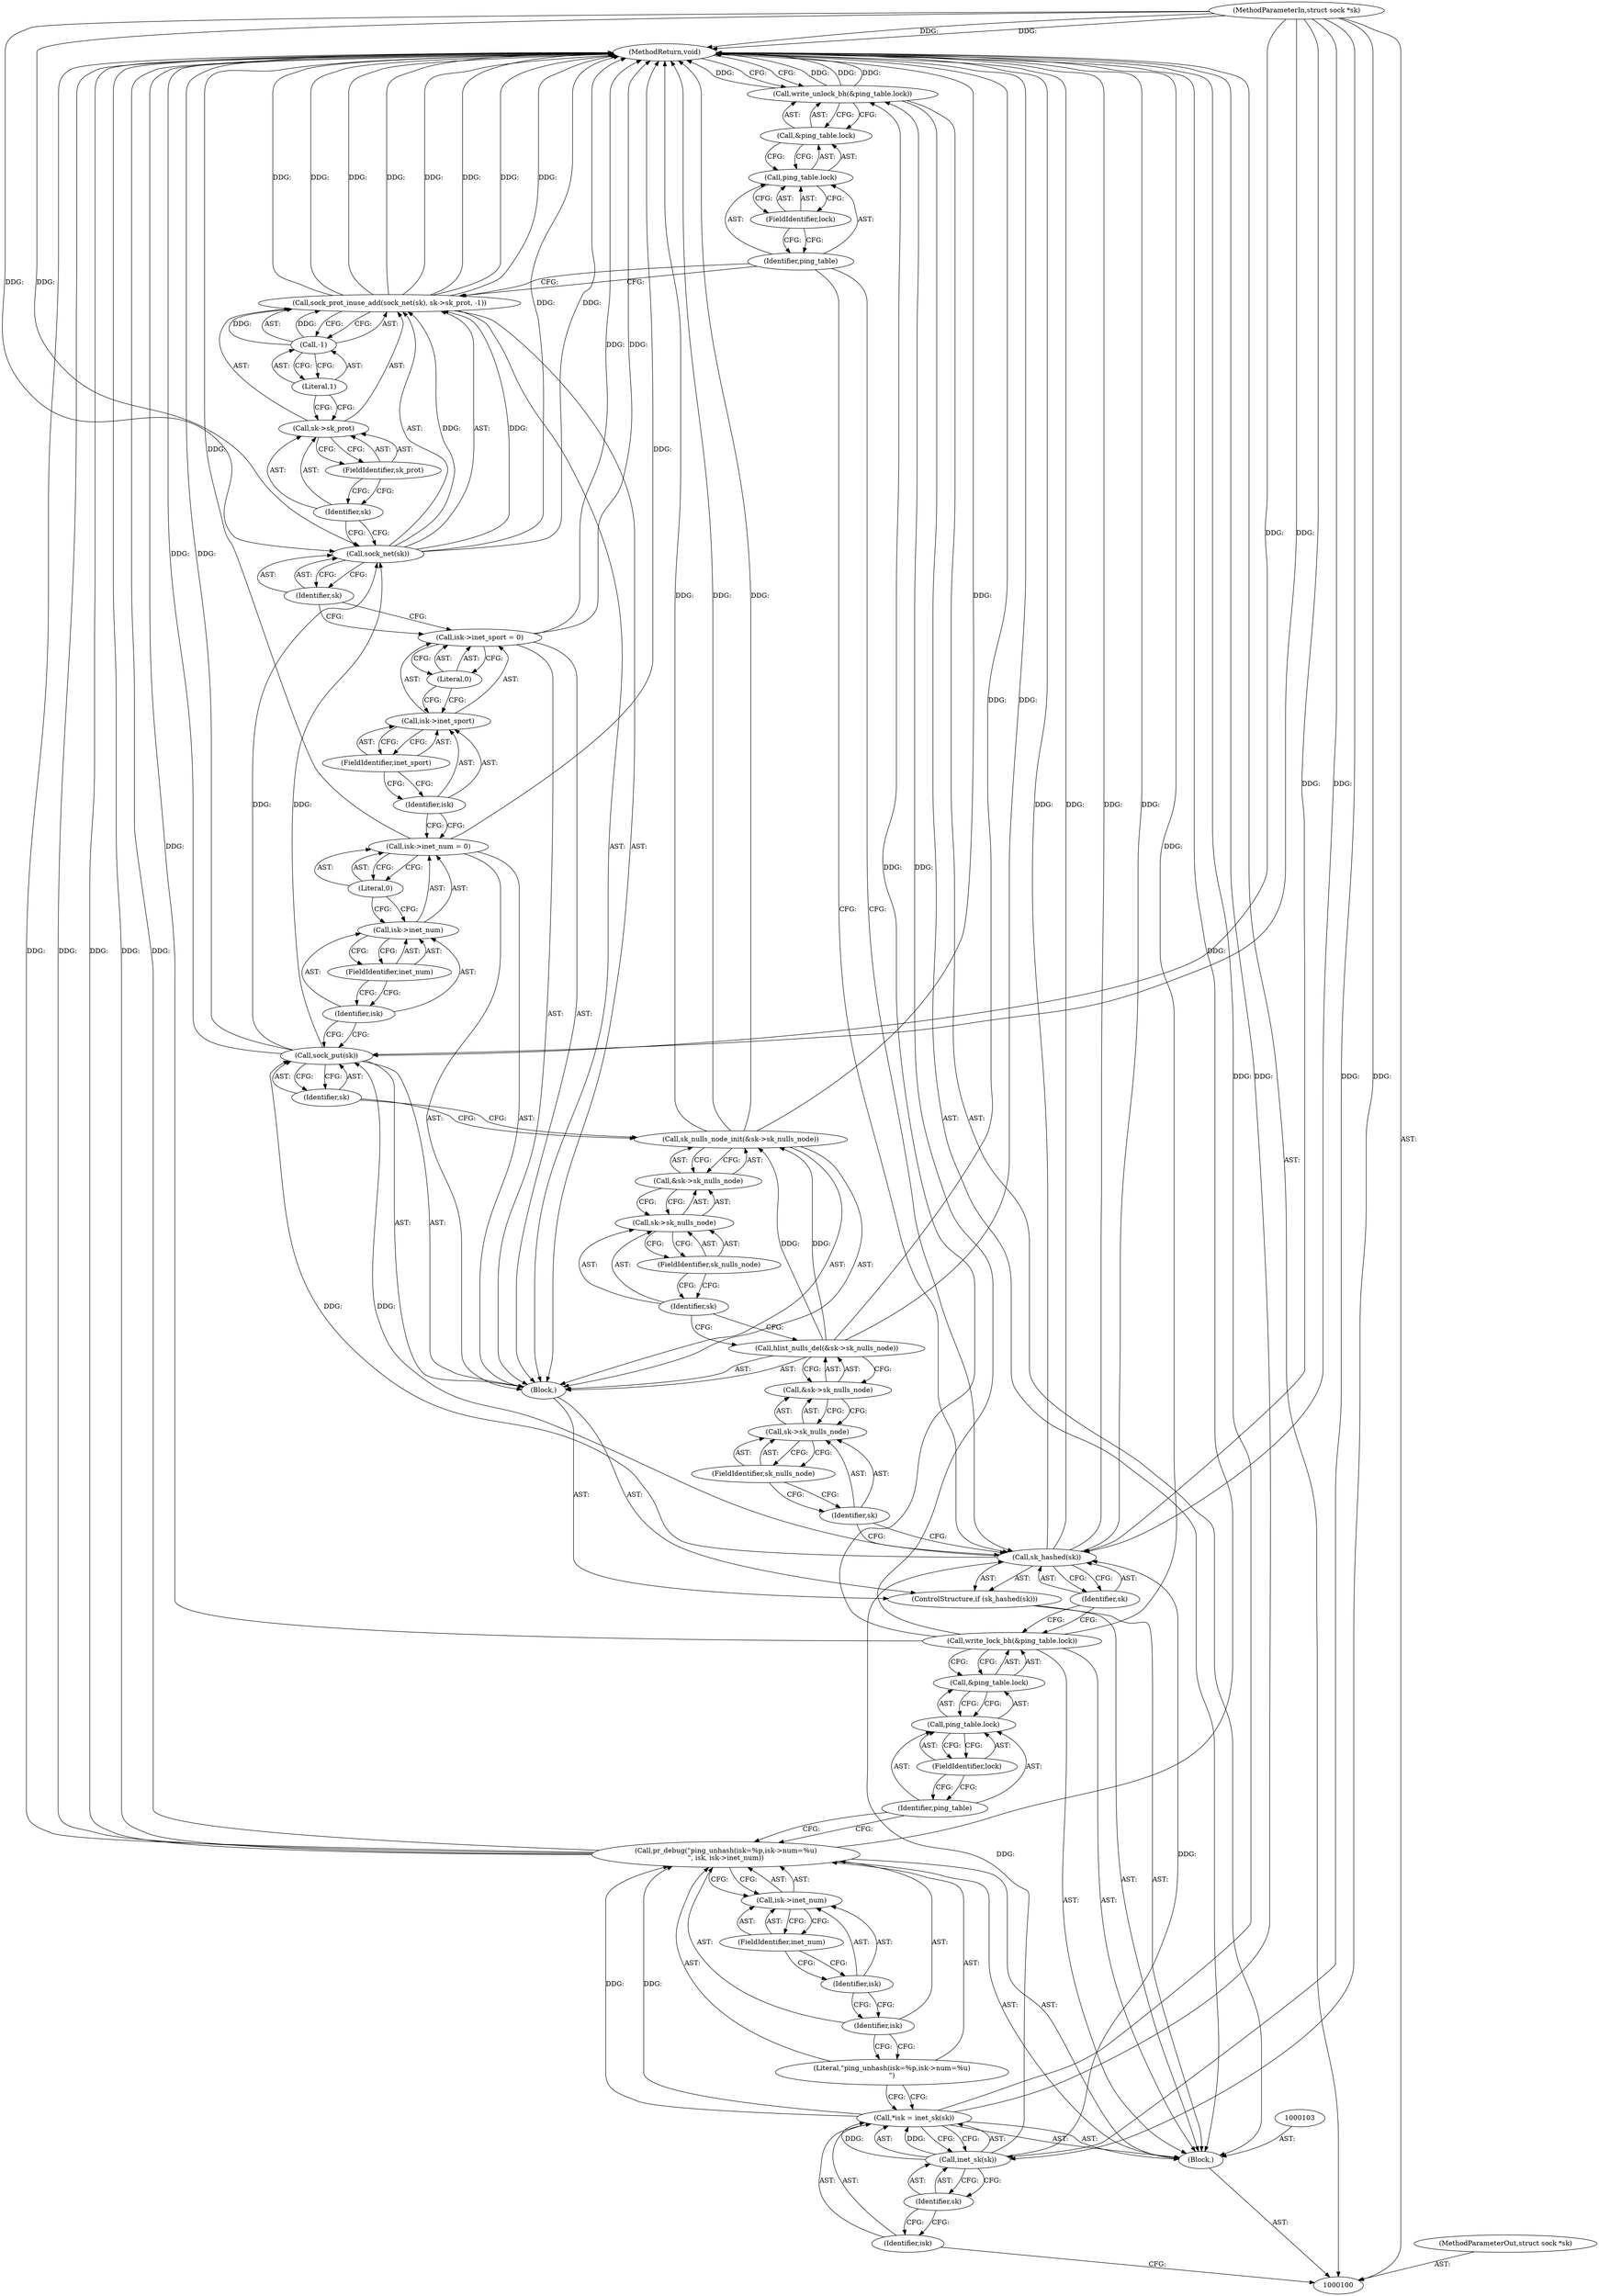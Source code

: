 digraph "0_linux_43a6684519ab0a6c52024b5e25322476cabad893" {
"1000158" [label="(MethodReturn,void)"];
"1000101" [label="(MethodParameterIn,struct sock *sk)"];
"1000233" [label="(MethodParameterOut,struct sock *sk)"];
"1000134" [label="(Identifier,sk)"];
"1000133" [label="(Call,sock_put(sk))"];
"1000139" [label="(Literal,0)"];
"1000135" [label="(Call,isk->inet_num = 0)"];
"1000136" [label="(Call,isk->inet_num)"];
"1000137" [label="(Identifier,isk)"];
"1000138" [label="(FieldIdentifier,inet_num)"];
"1000144" [label="(Literal,0)"];
"1000140" [label="(Call,isk->inet_sport = 0)"];
"1000141" [label="(Call,isk->inet_sport)"];
"1000142" [label="(Identifier,isk)"];
"1000143" [label="(FieldIdentifier,inet_sport)"];
"1000146" [label="(Call,sock_net(sk))"];
"1000145" [label="(Call,sock_prot_inuse_add(sock_net(sk), sk->sk_prot, -1))"];
"1000147" [label="(Identifier,sk)"];
"1000148" [label="(Call,sk->sk_prot)"];
"1000149" [label="(Identifier,sk)"];
"1000150" [label="(FieldIdentifier,sk_prot)"];
"1000151" [label="(Call,-1)"];
"1000152" [label="(Literal,1)"];
"1000153" [label="(Call,write_unlock_bh(&ping_table.lock))"];
"1000154" [label="(Call,&ping_table.lock)"];
"1000155" [label="(Call,ping_table.lock)"];
"1000156" [label="(Identifier,ping_table)"];
"1000157" [label="(FieldIdentifier,lock)"];
"1000102" [label="(Block,)"];
"1000104" [label="(Call,*isk = inet_sk(sk))"];
"1000105" [label="(Identifier,isk)"];
"1000106" [label="(Call,inet_sk(sk))"];
"1000107" [label="(Identifier,sk)"];
"1000109" [label="(Literal,\"ping_unhash(isk=%p,isk->num=%u)\n\")"];
"1000108" [label="(Call,pr_debug(\"ping_unhash(isk=%p,isk->num=%u)\n\", isk, isk->inet_num))"];
"1000110" [label="(Identifier,isk)"];
"1000111" [label="(Call,isk->inet_num)"];
"1000112" [label="(Identifier,isk)"];
"1000113" [label="(FieldIdentifier,inet_num)"];
"1000114" [label="(Call,write_lock_bh(&ping_table.lock))"];
"1000115" [label="(Call,&ping_table.lock)"];
"1000116" [label="(Call,ping_table.lock)"];
"1000117" [label="(Identifier,ping_table)"];
"1000118" [label="(FieldIdentifier,lock)"];
"1000121" [label="(Identifier,sk)"];
"1000119" [label="(ControlStructure,if (sk_hashed(sk)))"];
"1000122" [label="(Block,)"];
"1000120" [label="(Call,sk_hashed(sk))"];
"1000124" [label="(Call,&sk->sk_nulls_node)"];
"1000125" [label="(Call,sk->sk_nulls_node)"];
"1000126" [label="(Identifier,sk)"];
"1000127" [label="(FieldIdentifier,sk_nulls_node)"];
"1000123" [label="(Call,hlist_nulls_del(&sk->sk_nulls_node))"];
"1000129" [label="(Call,&sk->sk_nulls_node)"];
"1000130" [label="(Call,sk->sk_nulls_node)"];
"1000131" [label="(Identifier,sk)"];
"1000132" [label="(FieldIdentifier,sk_nulls_node)"];
"1000128" [label="(Call,sk_nulls_node_init(&sk->sk_nulls_node))"];
"1000158" -> "1000100"  [label="AST: "];
"1000158" -> "1000153"  [label="CFG: "];
"1000108" -> "1000158"  [label="DDG: "];
"1000108" -> "1000158"  [label="DDG: "];
"1000108" -> "1000158"  [label="DDG: "];
"1000145" -> "1000158"  [label="DDG: "];
"1000145" -> "1000158"  [label="DDG: "];
"1000145" -> "1000158"  [label="DDG: "];
"1000145" -> "1000158"  [label="DDG: "];
"1000114" -> "1000158"  [label="DDG: "];
"1000128" -> "1000158"  [label="DDG: "];
"1000128" -> "1000158"  [label="DDG: "];
"1000120" -> "1000158"  [label="DDG: "];
"1000120" -> "1000158"  [label="DDG: "];
"1000153" -> "1000158"  [label="DDG: "];
"1000153" -> "1000158"  [label="DDG: "];
"1000133" -> "1000158"  [label="DDG: "];
"1000104" -> "1000158"  [label="DDG: "];
"1000123" -> "1000158"  [label="DDG: "];
"1000140" -> "1000158"  [label="DDG: "];
"1000101" -> "1000158"  [label="DDG: "];
"1000135" -> "1000158"  [label="DDG: "];
"1000146" -> "1000158"  [label="DDG: "];
"1000101" -> "1000100"  [label="AST: "];
"1000101" -> "1000158"  [label="DDG: "];
"1000101" -> "1000106"  [label="DDG: "];
"1000101" -> "1000120"  [label="DDG: "];
"1000101" -> "1000133"  [label="DDG: "];
"1000101" -> "1000146"  [label="DDG: "];
"1000233" -> "1000100"  [label="AST: "];
"1000134" -> "1000133"  [label="AST: "];
"1000134" -> "1000128"  [label="CFG: "];
"1000133" -> "1000134"  [label="CFG: "];
"1000133" -> "1000122"  [label="AST: "];
"1000133" -> "1000134"  [label="CFG: "];
"1000134" -> "1000133"  [label="AST: "];
"1000137" -> "1000133"  [label="CFG: "];
"1000133" -> "1000158"  [label="DDG: "];
"1000120" -> "1000133"  [label="DDG: "];
"1000101" -> "1000133"  [label="DDG: "];
"1000133" -> "1000146"  [label="DDG: "];
"1000139" -> "1000135"  [label="AST: "];
"1000139" -> "1000136"  [label="CFG: "];
"1000135" -> "1000139"  [label="CFG: "];
"1000135" -> "1000122"  [label="AST: "];
"1000135" -> "1000139"  [label="CFG: "];
"1000136" -> "1000135"  [label="AST: "];
"1000139" -> "1000135"  [label="AST: "];
"1000142" -> "1000135"  [label="CFG: "];
"1000135" -> "1000158"  [label="DDG: "];
"1000136" -> "1000135"  [label="AST: "];
"1000136" -> "1000138"  [label="CFG: "];
"1000137" -> "1000136"  [label="AST: "];
"1000138" -> "1000136"  [label="AST: "];
"1000139" -> "1000136"  [label="CFG: "];
"1000137" -> "1000136"  [label="AST: "];
"1000137" -> "1000133"  [label="CFG: "];
"1000138" -> "1000137"  [label="CFG: "];
"1000138" -> "1000136"  [label="AST: "];
"1000138" -> "1000137"  [label="CFG: "];
"1000136" -> "1000138"  [label="CFG: "];
"1000144" -> "1000140"  [label="AST: "];
"1000144" -> "1000141"  [label="CFG: "];
"1000140" -> "1000144"  [label="CFG: "];
"1000140" -> "1000122"  [label="AST: "];
"1000140" -> "1000144"  [label="CFG: "];
"1000141" -> "1000140"  [label="AST: "];
"1000144" -> "1000140"  [label="AST: "];
"1000147" -> "1000140"  [label="CFG: "];
"1000140" -> "1000158"  [label="DDG: "];
"1000141" -> "1000140"  [label="AST: "];
"1000141" -> "1000143"  [label="CFG: "];
"1000142" -> "1000141"  [label="AST: "];
"1000143" -> "1000141"  [label="AST: "];
"1000144" -> "1000141"  [label="CFG: "];
"1000142" -> "1000141"  [label="AST: "];
"1000142" -> "1000135"  [label="CFG: "];
"1000143" -> "1000142"  [label="CFG: "];
"1000143" -> "1000141"  [label="AST: "];
"1000143" -> "1000142"  [label="CFG: "];
"1000141" -> "1000143"  [label="CFG: "];
"1000146" -> "1000145"  [label="AST: "];
"1000146" -> "1000147"  [label="CFG: "];
"1000147" -> "1000146"  [label="AST: "];
"1000149" -> "1000146"  [label="CFG: "];
"1000146" -> "1000158"  [label="DDG: "];
"1000146" -> "1000145"  [label="DDG: "];
"1000133" -> "1000146"  [label="DDG: "];
"1000101" -> "1000146"  [label="DDG: "];
"1000145" -> "1000122"  [label="AST: "];
"1000145" -> "1000151"  [label="CFG: "];
"1000146" -> "1000145"  [label="AST: "];
"1000148" -> "1000145"  [label="AST: "];
"1000151" -> "1000145"  [label="AST: "];
"1000156" -> "1000145"  [label="CFG: "];
"1000145" -> "1000158"  [label="DDG: "];
"1000145" -> "1000158"  [label="DDG: "];
"1000145" -> "1000158"  [label="DDG: "];
"1000145" -> "1000158"  [label="DDG: "];
"1000146" -> "1000145"  [label="DDG: "];
"1000151" -> "1000145"  [label="DDG: "];
"1000147" -> "1000146"  [label="AST: "];
"1000147" -> "1000140"  [label="CFG: "];
"1000146" -> "1000147"  [label="CFG: "];
"1000148" -> "1000145"  [label="AST: "];
"1000148" -> "1000150"  [label="CFG: "];
"1000149" -> "1000148"  [label="AST: "];
"1000150" -> "1000148"  [label="AST: "];
"1000152" -> "1000148"  [label="CFG: "];
"1000149" -> "1000148"  [label="AST: "];
"1000149" -> "1000146"  [label="CFG: "];
"1000150" -> "1000149"  [label="CFG: "];
"1000150" -> "1000148"  [label="AST: "];
"1000150" -> "1000149"  [label="CFG: "];
"1000148" -> "1000150"  [label="CFG: "];
"1000151" -> "1000145"  [label="AST: "];
"1000151" -> "1000152"  [label="CFG: "];
"1000152" -> "1000151"  [label="AST: "];
"1000145" -> "1000151"  [label="CFG: "];
"1000151" -> "1000145"  [label="DDG: "];
"1000152" -> "1000151"  [label="AST: "];
"1000152" -> "1000148"  [label="CFG: "];
"1000151" -> "1000152"  [label="CFG: "];
"1000153" -> "1000102"  [label="AST: "];
"1000153" -> "1000154"  [label="CFG: "];
"1000154" -> "1000153"  [label="AST: "];
"1000158" -> "1000153"  [label="CFG: "];
"1000153" -> "1000158"  [label="DDG: "];
"1000153" -> "1000158"  [label="DDG: "];
"1000114" -> "1000153"  [label="DDG: "];
"1000154" -> "1000153"  [label="AST: "];
"1000154" -> "1000155"  [label="CFG: "];
"1000155" -> "1000154"  [label="AST: "];
"1000153" -> "1000154"  [label="CFG: "];
"1000155" -> "1000154"  [label="AST: "];
"1000155" -> "1000157"  [label="CFG: "];
"1000156" -> "1000155"  [label="AST: "];
"1000157" -> "1000155"  [label="AST: "];
"1000154" -> "1000155"  [label="CFG: "];
"1000156" -> "1000155"  [label="AST: "];
"1000156" -> "1000145"  [label="CFG: "];
"1000156" -> "1000120"  [label="CFG: "];
"1000157" -> "1000156"  [label="CFG: "];
"1000157" -> "1000155"  [label="AST: "];
"1000157" -> "1000156"  [label="CFG: "];
"1000155" -> "1000157"  [label="CFG: "];
"1000102" -> "1000100"  [label="AST: "];
"1000103" -> "1000102"  [label="AST: "];
"1000104" -> "1000102"  [label="AST: "];
"1000108" -> "1000102"  [label="AST: "];
"1000114" -> "1000102"  [label="AST: "];
"1000119" -> "1000102"  [label="AST: "];
"1000153" -> "1000102"  [label="AST: "];
"1000104" -> "1000102"  [label="AST: "];
"1000104" -> "1000106"  [label="CFG: "];
"1000105" -> "1000104"  [label="AST: "];
"1000106" -> "1000104"  [label="AST: "];
"1000109" -> "1000104"  [label="CFG: "];
"1000104" -> "1000158"  [label="DDG: "];
"1000106" -> "1000104"  [label="DDG: "];
"1000104" -> "1000108"  [label="DDG: "];
"1000105" -> "1000104"  [label="AST: "];
"1000105" -> "1000100"  [label="CFG: "];
"1000107" -> "1000105"  [label="CFG: "];
"1000106" -> "1000104"  [label="AST: "];
"1000106" -> "1000107"  [label="CFG: "];
"1000107" -> "1000106"  [label="AST: "];
"1000104" -> "1000106"  [label="CFG: "];
"1000106" -> "1000104"  [label="DDG: "];
"1000101" -> "1000106"  [label="DDG: "];
"1000106" -> "1000120"  [label="DDG: "];
"1000107" -> "1000106"  [label="AST: "];
"1000107" -> "1000105"  [label="CFG: "];
"1000106" -> "1000107"  [label="CFG: "];
"1000109" -> "1000108"  [label="AST: "];
"1000109" -> "1000104"  [label="CFG: "];
"1000110" -> "1000109"  [label="CFG: "];
"1000108" -> "1000102"  [label="AST: "];
"1000108" -> "1000111"  [label="CFG: "];
"1000109" -> "1000108"  [label="AST: "];
"1000110" -> "1000108"  [label="AST: "];
"1000111" -> "1000108"  [label="AST: "];
"1000117" -> "1000108"  [label="CFG: "];
"1000108" -> "1000158"  [label="DDG: "];
"1000108" -> "1000158"  [label="DDG: "];
"1000108" -> "1000158"  [label="DDG: "];
"1000104" -> "1000108"  [label="DDG: "];
"1000110" -> "1000108"  [label="AST: "];
"1000110" -> "1000109"  [label="CFG: "];
"1000112" -> "1000110"  [label="CFG: "];
"1000111" -> "1000108"  [label="AST: "];
"1000111" -> "1000113"  [label="CFG: "];
"1000112" -> "1000111"  [label="AST: "];
"1000113" -> "1000111"  [label="AST: "];
"1000108" -> "1000111"  [label="CFG: "];
"1000112" -> "1000111"  [label="AST: "];
"1000112" -> "1000110"  [label="CFG: "];
"1000113" -> "1000112"  [label="CFG: "];
"1000113" -> "1000111"  [label="AST: "];
"1000113" -> "1000112"  [label="CFG: "];
"1000111" -> "1000113"  [label="CFG: "];
"1000114" -> "1000102"  [label="AST: "];
"1000114" -> "1000115"  [label="CFG: "];
"1000115" -> "1000114"  [label="AST: "];
"1000121" -> "1000114"  [label="CFG: "];
"1000114" -> "1000158"  [label="DDG: "];
"1000114" -> "1000153"  [label="DDG: "];
"1000115" -> "1000114"  [label="AST: "];
"1000115" -> "1000116"  [label="CFG: "];
"1000116" -> "1000115"  [label="AST: "];
"1000114" -> "1000115"  [label="CFG: "];
"1000116" -> "1000115"  [label="AST: "];
"1000116" -> "1000118"  [label="CFG: "];
"1000117" -> "1000116"  [label="AST: "];
"1000118" -> "1000116"  [label="AST: "];
"1000115" -> "1000116"  [label="CFG: "];
"1000117" -> "1000116"  [label="AST: "];
"1000117" -> "1000108"  [label="CFG: "];
"1000118" -> "1000117"  [label="CFG: "];
"1000118" -> "1000116"  [label="AST: "];
"1000118" -> "1000117"  [label="CFG: "];
"1000116" -> "1000118"  [label="CFG: "];
"1000121" -> "1000120"  [label="AST: "];
"1000121" -> "1000114"  [label="CFG: "];
"1000120" -> "1000121"  [label="CFG: "];
"1000119" -> "1000102"  [label="AST: "];
"1000120" -> "1000119"  [label="AST: "];
"1000122" -> "1000119"  [label="AST: "];
"1000122" -> "1000119"  [label="AST: "];
"1000123" -> "1000122"  [label="AST: "];
"1000128" -> "1000122"  [label="AST: "];
"1000133" -> "1000122"  [label="AST: "];
"1000135" -> "1000122"  [label="AST: "];
"1000140" -> "1000122"  [label="AST: "];
"1000145" -> "1000122"  [label="AST: "];
"1000120" -> "1000119"  [label="AST: "];
"1000120" -> "1000121"  [label="CFG: "];
"1000121" -> "1000120"  [label="AST: "];
"1000126" -> "1000120"  [label="CFG: "];
"1000156" -> "1000120"  [label="CFG: "];
"1000120" -> "1000158"  [label="DDG: "];
"1000120" -> "1000158"  [label="DDG: "];
"1000106" -> "1000120"  [label="DDG: "];
"1000101" -> "1000120"  [label="DDG: "];
"1000120" -> "1000133"  [label="DDG: "];
"1000124" -> "1000123"  [label="AST: "];
"1000124" -> "1000125"  [label="CFG: "];
"1000125" -> "1000124"  [label="AST: "];
"1000123" -> "1000124"  [label="CFG: "];
"1000125" -> "1000124"  [label="AST: "];
"1000125" -> "1000127"  [label="CFG: "];
"1000126" -> "1000125"  [label="AST: "];
"1000127" -> "1000125"  [label="AST: "];
"1000124" -> "1000125"  [label="CFG: "];
"1000126" -> "1000125"  [label="AST: "];
"1000126" -> "1000120"  [label="CFG: "];
"1000127" -> "1000126"  [label="CFG: "];
"1000127" -> "1000125"  [label="AST: "];
"1000127" -> "1000126"  [label="CFG: "];
"1000125" -> "1000127"  [label="CFG: "];
"1000123" -> "1000122"  [label="AST: "];
"1000123" -> "1000124"  [label="CFG: "];
"1000124" -> "1000123"  [label="AST: "];
"1000131" -> "1000123"  [label="CFG: "];
"1000123" -> "1000158"  [label="DDG: "];
"1000123" -> "1000128"  [label="DDG: "];
"1000129" -> "1000128"  [label="AST: "];
"1000129" -> "1000130"  [label="CFG: "];
"1000130" -> "1000129"  [label="AST: "];
"1000128" -> "1000129"  [label="CFG: "];
"1000130" -> "1000129"  [label="AST: "];
"1000130" -> "1000132"  [label="CFG: "];
"1000131" -> "1000130"  [label="AST: "];
"1000132" -> "1000130"  [label="AST: "];
"1000129" -> "1000130"  [label="CFG: "];
"1000131" -> "1000130"  [label="AST: "];
"1000131" -> "1000123"  [label="CFG: "];
"1000132" -> "1000131"  [label="CFG: "];
"1000132" -> "1000130"  [label="AST: "];
"1000132" -> "1000131"  [label="CFG: "];
"1000130" -> "1000132"  [label="CFG: "];
"1000128" -> "1000122"  [label="AST: "];
"1000128" -> "1000129"  [label="CFG: "];
"1000129" -> "1000128"  [label="AST: "];
"1000134" -> "1000128"  [label="CFG: "];
"1000128" -> "1000158"  [label="DDG: "];
"1000128" -> "1000158"  [label="DDG: "];
"1000123" -> "1000128"  [label="DDG: "];
}
